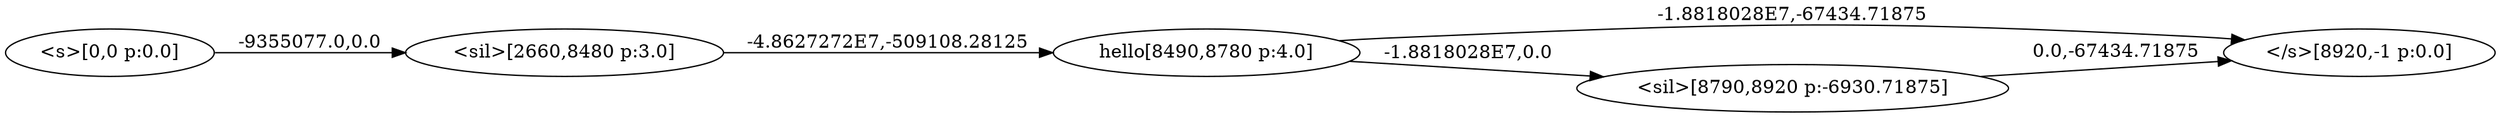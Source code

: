 digraph "lattice" {
rankdir = LR
	node1202504372 [ label="</s>[8920,-1 p:0.0]" ]
	node1640718224 [ label="hello[8490,8780 p:4.0]" ]
	node1235389598 [ label="<s>[0,0 p:0.0]" ]
	node92646725 [ label="<sil>[8790,8920 p:-6930.71875]" ]
	node1595903456 [ label="<sil>[2660,8480 p:3.0]" ]
	node1235389598 -> node1595903456 [ label="-9355077.0,0.0" ]
	node1640718224 -> node92646725 [ label="-1.8818028E7,0.0" ]
	node1595903456 -> node1640718224 [ label="-4.8627272E7,-509108.28125" ]
	node1640718224 -> node1202504372 [ label="-1.8818028E7,-67434.71875" ]
	node92646725 -> node1202504372 [ label="0.0,-67434.71875" ]
}
